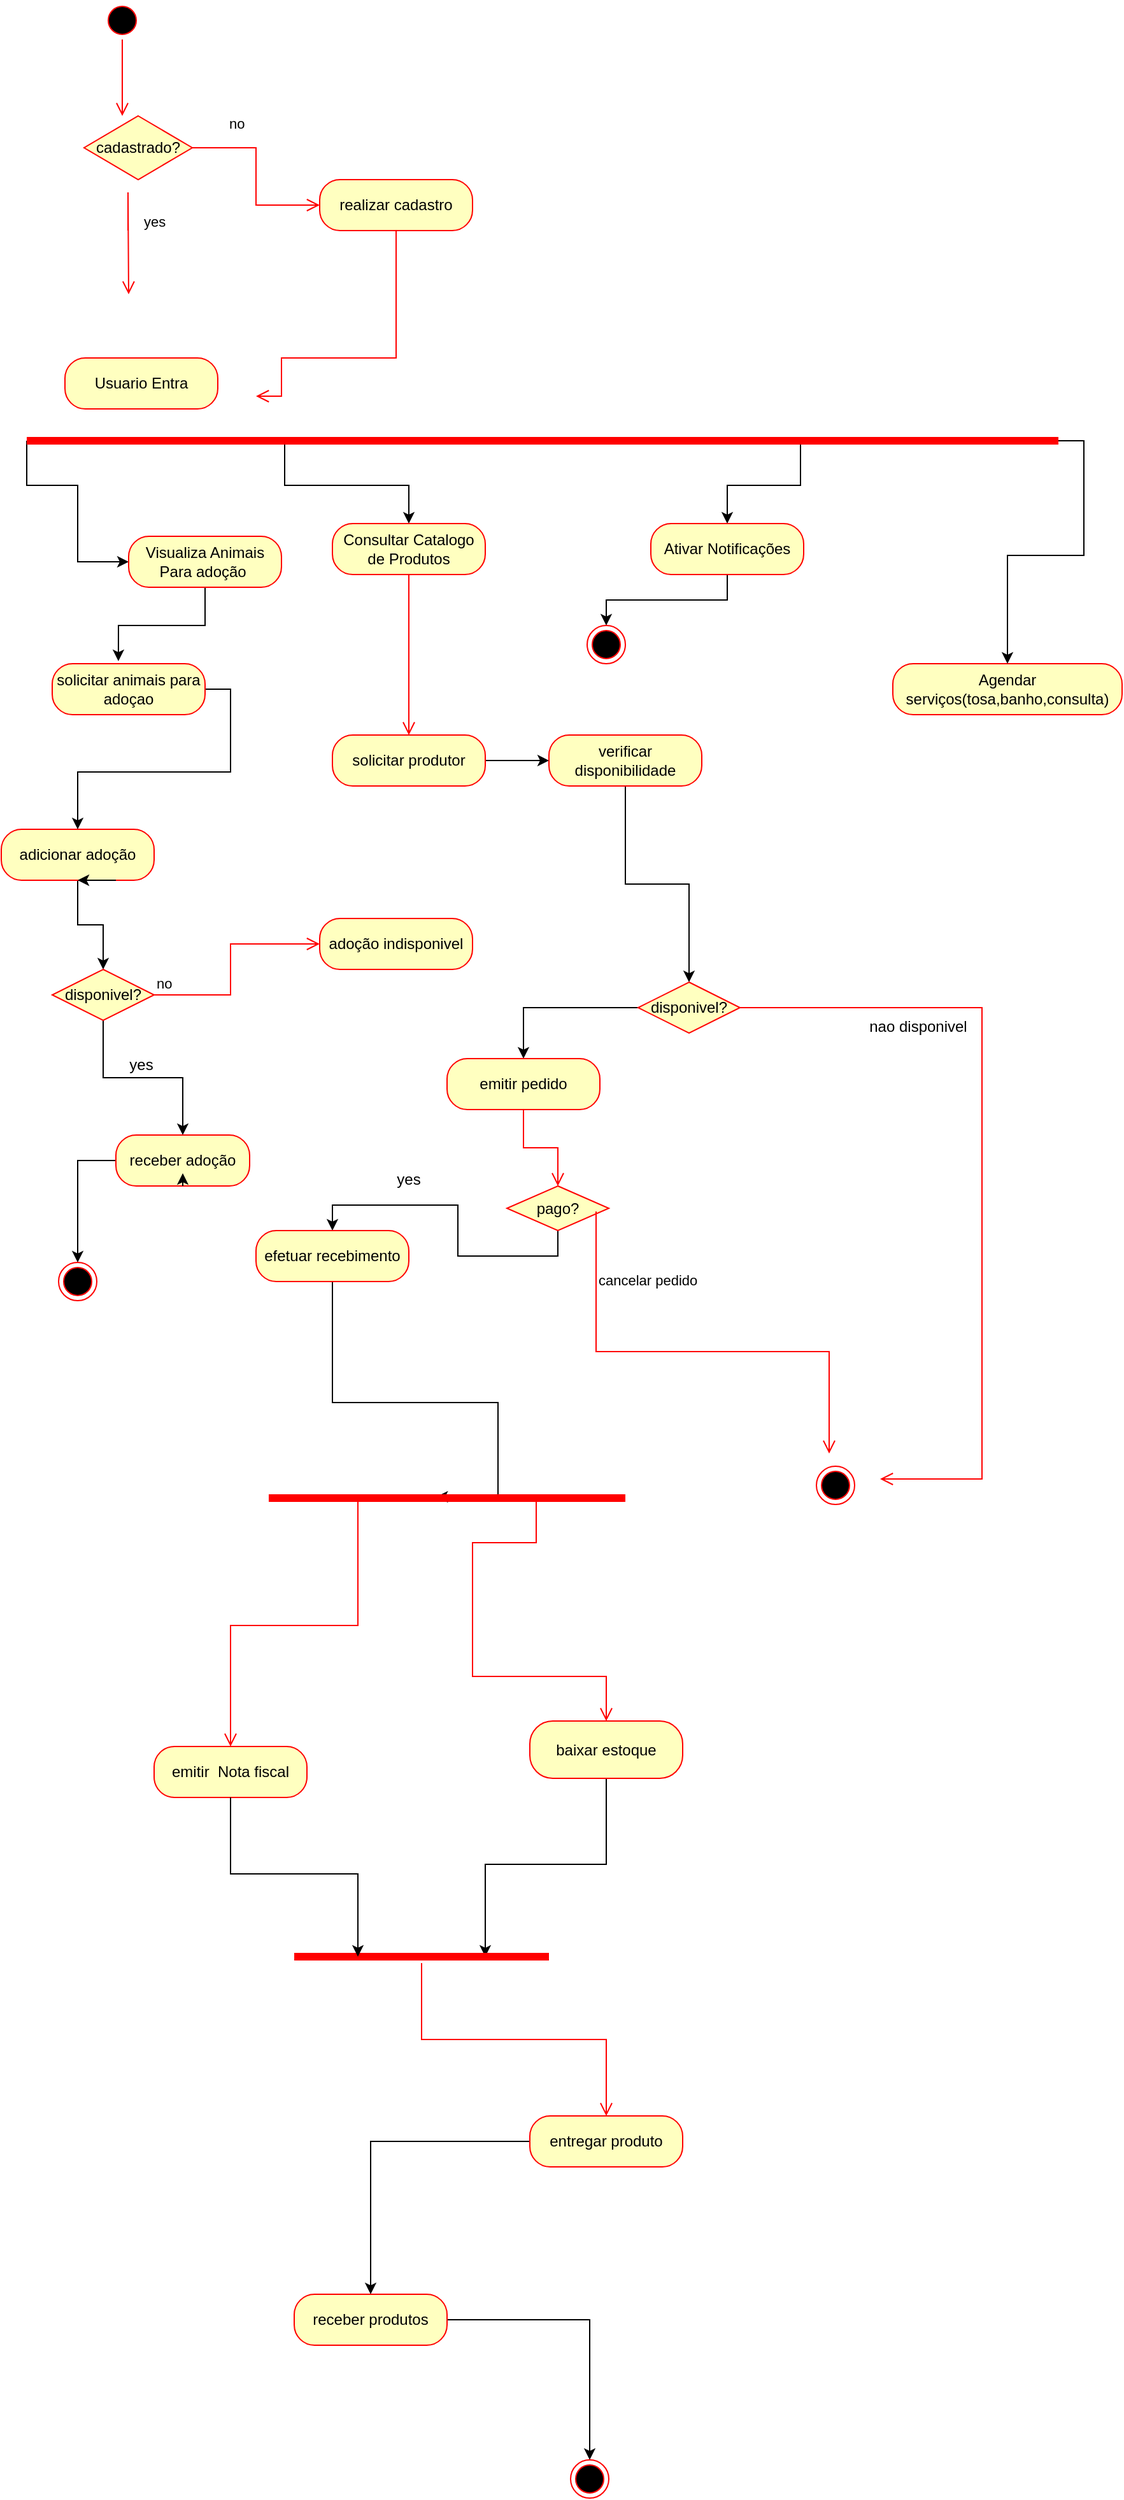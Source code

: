 <mxfile version="28.2.7">
  <diagram name="Página-1" id="XnDTNN3KB046r1GPcvjK">
    <mxGraphModel dx="2253" dy="1946" grid="1" gridSize="10" guides="1" tooltips="1" connect="1" arrows="1" fold="1" page="1" pageScale="1" pageWidth="827" pageHeight="1169" math="0" shadow="0">
      <root>
        <mxCell id="0" />
        <mxCell id="1" parent="0" />
        <mxCell id="f-fRc35Enofzeq2nU37d-5" value="" style="edgeStyle=orthogonalEdgeStyle;html=1;verticalAlign=bottom;endArrow=open;endSize=8;strokeColor=#ff0000;rounded=0;exitX=0.5;exitY=1;exitDx=0;exitDy=0;" parent="1" source="f-fRc35Enofzeq2nU37d-92" target="f-fRc35Enofzeq2nU37d-7" edge="1">
          <mxGeometry relative="1" as="geometry">
            <mxPoint x="-230" y="-10" as="targetPoint" />
            <mxPoint x="-285" y="-330" as="sourcePoint" />
          </mxGeometry>
        </mxCell>
        <mxCell id="f-fRc35Enofzeq2nU37d-6" value="" style="edgeStyle=orthogonalEdgeStyle;rounded=0;orthogonalLoop=1;jettySize=auto;html=1;" parent="1" source="f-fRc35Enofzeq2nU37d-7" target="f-fRc35Enofzeq2nU37d-9" edge="1">
          <mxGeometry relative="1" as="geometry" />
        </mxCell>
        <mxCell id="f-fRc35Enofzeq2nU37d-7" value="solicitar produtor" style="rounded=1;whiteSpace=wrap;html=1;arcSize=40;fontColor=#000000;fillColor=#ffffc0;strokeColor=#ff0000;" parent="1" vertex="1">
          <mxGeometry x="-550" y="-584" width="120" height="40" as="geometry" />
        </mxCell>
        <mxCell id="f-fRc35Enofzeq2nU37d-8" value="" style="edgeStyle=orthogonalEdgeStyle;rounded=0;orthogonalLoop=1;jettySize=auto;html=1;" parent="1" source="f-fRc35Enofzeq2nU37d-9" target="f-fRc35Enofzeq2nU37d-11" edge="1">
          <mxGeometry relative="1" as="geometry" />
        </mxCell>
        <mxCell id="f-fRc35Enofzeq2nU37d-9" value="verificar disponibilidade" style="rounded=1;whiteSpace=wrap;html=1;arcSize=40;fontColor=#000000;fillColor=#ffffc0;strokeColor=#ff0000;" parent="1" vertex="1">
          <mxGeometry x="-380" y="-584" width="120" height="40" as="geometry" />
        </mxCell>
        <mxCell id="f-fRc35Enofzeq2nU37d-10" value="" style="edgeStyle=orthogonalEdgeStyle;rounded=0;orthogonalLoop=1;jettySize=auto;html=1;" parent="1" source="f-fRc35Enofzeq2nU37d-11" target="f-fRc35Enofzeq2nU37d-22" edge="1">
          <mxGeometry relative="1" as="geometry" />
        </mxCell>
        <mxCell id="f-fRc35Enofzeq2nU37d-11" value="disponivel?" style="rhombus;whiteSpace=wrap;html=1;fontColor=#000000;fillColor=#ffffc0;strokeColor=#ff0000;" parent="1" vertex="1">
          <mxGeometry x="-310" y="-390" width="80" height="40" as="geometry" />
        </mxCell>
        <mxCell id="f-fRc35Enofzeq2nU37d-12" value="" style="edgeStyle=orthogonalEdgeStyle;html=1;align=left;verticalAlign=bottom;endArrow=open;endSize=8;strokeColor=#ff0000;rounded=0;" parent="1" source="f-fRc35Enofzeq2nU37d-11" edge="1">
          <mxGeometry x="-1" y="14" relative="1" as="geometry">
            <mxPoint x="-120" as="targetPoint" />
            <mxPoint x="-10" y="4" as="offset" />
            <Array as="points">
              <mxPoint x="-40" y="-340" />
              <mxPoint x="-40" />
              <mxPoint x="-110" />
            </Array>
          </mxGeometry>
        </mxCell>
        <mxCell id="f-fRc35Enofzeq2nU37d-14" value="nao disponivel" style="text;html=1;whiteSpace=wrap;strokeColor=none;fillColor=none;align=center;verticalAlign=middle;rounded=0;" parent="1" vertex="1">
          <mxGeometry x="-130" y="-370" width="80" height="30" as="geometry" />
        </mxCell>
        <mxCell id="o-PMK7yAiPpkIoe3yjnN-22" style="edgeStyle=orthogonalEdgeStyle;rounded=0;orthogonalLoop=1;jettySize=auto;html=1;exitX=0.5;exitY=1;exitDx=0;exitDy=0;entryX=0.5;entryY=0;entryDx=0;entryDy=0;" edge="1" parent="1" source="f-fRc35Enofzeq2nU37d-15" target="f-fRc35Enofzeq2nU37d-25">
          <mxGeometry relative="1" as="geometry" />
        </mxCell>
        <mxCell id="f-fRc35Enofzeq2nU37d-15" value="pago?" style="rhombus;whiteSpace=wrap;html=1;fontColor=#000000;fillColor=#ffffc0;strokeColor=#ff0000;" parent="1" vertex="1">
          <mxGeometry x="-413" y="-230" width="80" height="35" as="geometry" />
        </mxCell>
        <mxCell id="f-fRc35Enofzeq2nU37d-16" value="cancelar pedido" style="edgeStyle=orthogonalEdgeStyle;html=1;align=left;verticalAlign=bottom;endArrow=open;endSize=8;strokeColor=#ff0000;rounded=0;exitX=0.875;exitY=0.571;exitDx=0;exitDy=0;exitPerimeter=0;" parent="1" source="f-fRc35Enofzeq2nU37d-15" edge="1">
          <mxGeometry x="-0.661" relative="1" as="geometry">
            <mxPoint x="-160" y="-20" as="targetPoint" />
            <mxPoint x="180" y="17.5" as="sourcePoint" />
            <mxPoint as="offset" />
            <Array as="points">
              <mxPoint x="-160" y="-100" />
            </Array>
          </mxGeometry>
        </mxCell>
        <mxCell id="f-fRc35Enofzeq2nU37d-19" value="" style="ellipse;html=1;shape=endState;fillColor=#000000;strokeColor=#ff0000;" parent="1" vertex="1">
          <mxGeometry x="-170" y="-10" width="30" height="30" as="geometry" />
        </mxCell>
        <mxCell id="f-fRc35Enofzeq2nU37d-22" value="emitir pedido" style="rounded=1;whiteSpace=wrap;html=1;arcSize=40;fontColor=#000000;fillColor=#ffffc0;strokeColor=#ff0000;" parent="1" vertex="1">
          <mxGeometry x="-460" y="-330" width="120" height="40" as="geometry" />
        </mxCell>
        <mxCell id="f-fRc35Enofzeq2nU37d-23" value="" style="edgeStyle=orthogonalEdgeStyle;html=1;verticalAlign=bottom;endArrow=open;endSize=8;strokeColor=#ff0000;rounded=0;exitX=0.5;exitY=1;exitDx=0;exitDy=0;entryX=0.5;entryY=0;entryDx=0;entryDy=0;" parent="1" edge="1" target="f-fRc35Enofzeq2nU37d-15" source="f-fRc35Enofzeq2nU37d-22">
          <mxGeometry relative="1" as="geometry">
            <mxPoint x="110" y="-10" as="targetPoint" />
            <mxPoint x="120" y="-60" as="sourcePoint" />
          </mxGeometry>
        </mxCell>
        <mxCell id="f-fRc35Enofzeq2nU37d-24" value="" style="edgeStyle=orthogonalEdgeStyle;rounded=0;orthogonalLoop=1;jettySize=auto;html=1;entryX=0.47;entryY=0.4;entryDx=0;entryDy=0;entryPerimeter=0;" parent="1" source="f-fRc35Enofzeq2nU37d-25" target="f-fRc35Enofzeq2nU37d-28" edge="1">
          <mxGeometry relative="1" as="geometry">
            <Array as="points">
              <mxPoint x="-550" y="-60" />
              <mxPoint x="-420" y="-60" />
            </Array>
          </mxGeometry>
        </mxCell>
        <mxCell id="f-fRc35Enofzeq2nU37d-25" value="efetuar recebimento" style="rounded=1;whiteSpace=wrap;html=1;arcSize=40;fontColor=#000000;fillColor=#ffffc0;strokeColor=#ff0000;" parent="1" vertex="1">
          <mxGeometry x="-610" y="-195" width="120" height="40" as="geometry" />
        </mxCell>
        <mxCell id="f-fRc35Enofzeq2nU37d-26" value="yes" style="text;html=1;whiteSpace=wrap;strokeColor=none;fillColor=none;align=center;verticalAlign=middle;rounded=0;" parent="1" vertex="1">
          <mxGeometry x="-520" y="-250" width="60" height="30" as="geometry" />
        </mxCell>
        <mxCell id="f-fRc35Enofzeq2nU37d-28" value="" style="shape=line;html=1;strokeWidth=6;strokeColor=#ff0000;" parent="1" vertex="1">
          <mxGeometry x="-600" y="10" width="280" height="10" as="geometry" />
        </mxCell>
        <mxCell id="f-fRc35Enofzeq2nU37d-29" value="" style="edgeStyle=orthogonalEdgeStyle;html=1;verticalAlign=bottom;endArrow=open;endSize=8;strokeColor=#ff0000;rounded=0;exitX=0.75;exitY=0.5;exitDx=0;exitDy=0;exitPerimeter=0;entryX=0.5;entryY=0;entryDx=0;entryDy=0;" parent="1" source="f-fRc35Enofzeq2nU37d-28" target="f-fRc35Enofzeq2nU37d-31" edge="1">
          <mxGeometry relative="1" as="geometry">
            <mxPoint x="-150" y="380" as="targetPoint" />
            <Array as="points">
              <mxPoint x="-390" y="50" />
              <mxPoint x="-440" y="50" />
              <mxPoint x="-440" y="155" />
              <mxPoint x="-335" y="155" />
              <mxPoint x="-335" y="180" />
            </Array>
          </mxGeometry>
        </mxCell>
        <mxCell id="f-fRc35Enofzeq2nU37d-32" value="" style="edgeStyle=orthogonalEdgeStyle;html=1;verticalAlign=bottom;endArrow=open;endSize=8;strokeColor=#ff0000;rounded=0;exitX=0.25;exitY=0.5;exitDx=0;exitDy=0;exitPerimeter=0;" parent="1" target="f-fRc35Enofzeq2nU37d-34" edge="1" source="f-fRc35Enofzeq2nU37d-28">
          <mxGeometry relative="1" as="geometry">
            <mxPoint x="420" y="470" as="targetPoint" />
            <mxPoint x="420" y="420" as="sourcePoint" />
          </mxGeometry>
        </mxCell>
        <mxCell id="f-fRc35Enofzeq2nU37d-33" value="" style="edgeStyle=orthogonalEdgeStyle;rounded=0;orthogonalLoop=1;jettySize=auto;html=1;entryX=0.75;entryY=0.5;entryDx=0;entryDy=0;entryPerimeter=0;" parent="1" source="f-fRc35Enofzeq2nU37d-31" target="f-fRc35Enofzeq2nU37d-35" edge="1">
          <mxGeometry relative="1" as="geometry" />
        </mxCell>
        <mxCell id="f-fRc35Enofzeq2nU37d-34" value="emitir&amp;nbsp; Nota fiscal" style="rounded=1;whiteSpace=wrap;html=1;arcSize=40;fontColor=#000000;fillColor=#ffffc0;strokeColor=#ff0000;" parent="1" vertex="1">
          <mxGeometry x="-690" y="210" width="120" height="40" as="geometry" />
        </mxCell>
        <mxCell id="f-fRc35Enofzeq2nU37d-35" value="" style="shape=line;html=1;strokeWidth=6;strokeColor=#ff0000;" parent="1" vertex="1">
          <mxGeometry x="-580" y="370" width="200" height="10" as="geometry" />
        </mxCell>
        <mxCell id="f-fRc35Enofzeq2nU37d-36" value="" style="edgeStyle=orthogonalEdgeStyle;html=1;verticalAlign=bottom;endArrow=open;endSize=8;strokeColor=#ff0000;rounded=0;" parent="1" source="f-fRc35Enofzeq2nU37d-35" target="f-fRc35Enofzeq2nU37d-38" edge="1">
          <mxGeometry relative="1" as="geometry">
            <mxPoint x="490" y="650" as="targetPoint" />
          </mxGeometry>
        </mxCell>
        <mxCell id="f-fRc35Enofzeq2nU37d-37" value="" style="edgeStyle=orthogonalEdgeStyle;rounded=0;orthogonalLoop=1;jettySize=auto;html=1;" parent="1" source="f-fRc35Enofzeq2nU37d-38" target="f-fRc35Enofzeq2nU37d-40" edge="1">
          <mxGeometry relative="1" as="geometry" />
        </mxCell>
        <mxCell id="f-fRc35Enofzeq2nU37d-38" value="entregar produto" style="rounded=1;whiteSpace=wrap;html=1;arcSize=40;fontColor=#000000;fillColor=#ffffc0;strokeColor=#ff0000;" parent="1" vertex="1">
          <mxGeometry x="-395" y="500" width="120" height="40" as="geometry" />
        </mxCell>
        <mxCell id="f-fRc35Enofzeq2nU37d-39" value="" style="edgeStyle=orthogonalEdgeStyle;rounded=0;orthogonalLoop=1;jettySize=auto;html=1;" parent="1" source="f-fRc35Enofzeq2nU37d-40" target="f-fRc35Enofzeq2nU37d-41" edge="1">
          <mxGeometry relative="1" as="geometry" />
        </mxCell>
        <mxCell id="f-fRc35Enofzeq2nU37d-40" value="receber produtos" style="rounded=1;whiteSpace=wrap;html=1;arcSize=40;fontColor=#000000;fillColor=#ffffc0;strokeColor=#ff0000;" parent="1" vertex="1">
          <mxGeometry x="-580" y="640" width="120" height="40" as="geometry" />
        </mxCell>
        <mxCell id="f-fRc35Enofzeq2nU37d-41" value="" style="ellipse;html=1;shape=endState;fillColor=#000000;strokeColor=#ff0000;" parent="1" vertex="1">
          <mxGeometry x="-363" y="770" width="30" height="30" as="geometry" />
        </mxCell>
        <mxCell id="f-fRc35Enofzeq2nU37d-42" value="" style="edgeStyle=orthogonalEdgeStyle;rounded=0;orthogonalLoop=1;jettySize=auto;html=1;" parent="1" source="f-fRc35Enofzeq2nU37d-43" target="f-fRc35Enofzeq2nU37d-44" edge="1">
          <mxGeometry relative="1" as="geometry" />
        </mxCell>
        <mxCell id="f-fRc35Enofzeq2nU37d-43" value="adicionar adoção" style="rounded=1;whiteSpace=wrap;html=1;arcSize=40;fontColor=#000000;fillColor=#ffffc0;strokeColor=#ff0000;" parent="1" vertex="1">
          <mxGeometry x="-810" y="-510" width="120" height="40" as="geometry" />
        </mxCell>
        <mxCell id="o-PMK7yAiPpkIoe3yjnN-24" style="edgeStyle=orthogonalEdgeStyle;rounded=0;orthogonalLoop=1;jettySize=auto;html=1;exitX=0.5;exitY=1;exitDx=0;exitDy=0;entryX=0.5;entryY=0;entryDx=0;entryDy=0;" edge="1" parent="1" source="f-fRc35Enofzeq2nU37d-44" target="f-fRc35Enofzeq2nU37d-50">
          <mxGeometry relative="1" as="geometry" />
        </mxCell>
        <mxCell id="f-fRc35Enofzeq2nU37d-44" value="disponivel?" style="rhombus;whiteSpace=wrap;html=1;fontColor=#000000;fillColor=#ffffc0;strokeColor=#ff0000;" parent="1" vertex="1">
          <mxGeometry x="-770" y="-400" width="80" height="40" as="geometry" />
        </mxCell>
        <mxCell id="f-fRc35Enofzeq2nU37d-45" value="no" style="edgeStyle=orthogonalEdgeStyle;html=1;align=left;verticalAlign=bottom;endArrow=open;endSize=8;strokeColor=#ff0000;rounded=0;entryX=0;entryY=0.5;entryDx=0;entryDy=0;exitX=1;exitY=0.5;exitDx=0;exitDy=0;" parent="1" source="f-fRc35Enofzeq2nU37d-44" edge="1" target="o-PMK7yAiPpkIoe3yjnN-3">
          <mxGeometry x="-1" relative="1" as="geometry">
            <mxPoint x="-390" y="-430" as="targetPoint" />
            <Array as="points">
              <mxPoint x="-630" y="-380" />
              <mxPoint x="-630" y="-420" />
            </Array>
          </mxGeometry>
        </mxCell>
        <mxCell id="o-PMK7yAiPpkIoe3yjnN-27" style="edgeStyle=orthogonalEdgeStyle;rounded=0;orthogonalLoop=1;jettySize=auto;html=1;exitX=0;exitY=0.5;exitDx=0;exitDy=0;entryX=0.5;entryY=0;entryDx=0;entryDy=0;" edge="1" parent="1" source="f-fRc35Enofzeq2nU37d-50" target="o-PMK7yAiPpkIoe3yjnN-12">
          <mxGeometry relative="1" as="geometry" />
        </mxCell>
        <mxCell id="f-fRc35Enofzeq2nU37d-50" value="receber adoção" style="rounded=1;whiteSpace=wrap;html=1;arcSize=40;fontColor=#000000;fillColor=#ffffc0;strokeColor=#ff0000;" parent="1" vertex="1">
          <mxGeometry x="-720" y="-270" width="105" height="40" as="geometry" />
        </mxCell>
        <mxCell id="f-fRc35Enofzeq2nU37d-97" style="edgeStyle=orthogonalEdgeStyle;rounded=0;orthogonalLoop=1;jettySize=auto;html=1;exitX=1;exitY=0.5;exitDx=0;exitDy=0;" parent="1" source="f-fRc35Enofzeq2nU37d-55" target="f-fRc35Enofzeq2nU37d-43" edge="1">
          <mxGeometry relative="1" as="geometry" />
        </mxCell>
        <mxCell id="f-fRc35Enofzeq2nU37d-55" value="solicitar animais para adoçao" style="rounded=1;whiteSpace=wrap;html=1;arcSize=40;fontColor=#000000;fillColor=#ffffc0;strokeColor=#ff0000;" parent="1" vertex="1">
          <mxGeometry x="-770" y="-640" width="120" height="40" as="geometry" />
        </mxCell>
        <mxCell id="f-fRc35Enofzeq2nU37d-56" value="Agendar serviços(tosa,banho,consulta)" style="rounded=1;whiteSpace=wrap;html=1;arcSize=40;fontColor=#000000;fillColor=#ffffc0;strokeColor=#ff0000;" parent="1" vertex="1">
          <mxGeometry x="-110" y="-640" width="180" height="40" as="geometry" />
        </mxCell>
        <mxCell id="f-fRc35Enofzeq2nU37d-58" value="" style="ellipse;html=1;shape=startState;fillColor=#000000;strokeColor=#ff0000;" parent="1" vertex="1">
          <mxGeometry x="-730" y="-1160" width="30" height="30" as="geometry" />
        </mxCell>
        <mxCell id="f-fRc35Enofzeq2nU37d-59" value="" style="edgeStyle=orthogonalEdgeStyle;html=1;verticalAlign=bottom;endArrow=open;endSize=8;strokeColor=#ff0000;rounded=0;" parent="1" source="f-fRc35Enofzeq2nU37d-58" edge="1">
          <mxGeometry relative="1" as="geometry">
            <mxPoint x="-715" y="-1070" as="targetPoint" />
          </mxGeometry>
        </mxCell>
        <mxCell id="f-fRc35Enofzeq2nU37d-60" value="realizar cadastro" style="rounded=1;whiteSpace=wrap;html=1;arcSize=40;fontColor=#000000;fillColor=#ffffc0;strokeColor=#ff0000;" parent="1" vertex="1">
          <mxGeometry x="-560" y="-1020" width="120" height="40" as="geometry" />
        </mxCell>
        <mxCell id="f-fRc35Enofzeq2nU37d-61" value="" style="edgeStyle=orthogonalEdgeStyle;html=1;verticalAlign=bottom;endArrow=open;endSize=8;strokeColor=#ff0000;rounded=0;exitX=0.5;exitY=1;exitDx=0;exitDy=0;" parent="1" source="f-fRc35Enofzeq2nU37d-60" edge="1">
          <mxGeometry relative="1" as="geometry">
            <mxPoint x="-610" y="-850" as="targetPoint" />
            <Array as="points">
              <mxPoint x="-500" y="-880" />
              <mxPoint x="-590" y="-880" />
            </Array>
          </mxGeometry>
        </mxCell>
        <mxCell id="f-fRc35Enofzeq2nU37d-62" value="cadastrado?" style="rhombus;whiteSpace=wrap;html=1;fontColor=#000000;fillColor=#ffffc0;strokeColor=#ff0000;" parent="1" vertex="1">
          <mxGeometry x="-745" y="-1070" width="85" height="50" as="geometry" />
        </mxCell>
        <mxCell id="f-fRc35Enofzeq2nU37d-63" value="no" style="edgeStyle=orthogonalEdgeStyle;html=1;align=left;verticalAlign=bottom;endArrow=open;endSize=8;strokeColor=#ff0000;rounded=0;entryX=0;entryY=0.5;entryDx=0;entryDy=0;exitX=1;exitY=0.5;exitDx=0;exitDy=0;" parent="1" source="f-fRc35Enofzeq2nU37d-62" target="f-fRc35Enofzeq2nU37d-60" edge="1">
          <mxGeometry x="-0.636" y="10" relative="1" as="geometry">
            <mxPoint x="-570" y="-1050" as="targetPoint" />
            <Array as="points">
              <mxPoint x="-610" y="-1045" />
              <mxPoint x="-610" y="-1000" />
            </Array>
            <mxPoint as="offset" />
          </mxGeometry>
        </mxCell>
        <mxCell id="f-fRc35Enofzeq2nU37d-64" value="yes" style="edgeStyle=orthogonalEdgeStyle;html=1;align=left;verticalAlign=top;endArrow=open;endSize=8;strokeColor=#ff0000;rounded=0;" parent="1" edge="1">
          <mxGeometry x="-0.272" y="10" relative="1" as="geometry">
            <mxPoint x="-710" y="-930" as="targetPoint" />
            <mxPoint x="-710.5" y="-980" as="sourcePoint" />
            <Array as="points">
              <mxPoint x="-710.5" y="-1010" />
            </Array>
            <mxPoint as="offset" />
          </mxGeometry>
        </mxCell>
        <mxCell id="f-fRc35Enofzeq2nU37d-65" value="Usuario Entra" style="rounded=1;whiteSpace=wrap;html=1;arcSize=40;fontColor=#000000;fillColor=#ffffc0;strokeColor=#ff0000;" parent="1" vertex="1">
          <mxGeometry x="-760" y="-880" width="120" height="40" as="geometry" />
        </mxCell>
        <mxCell id="f-fRc35Enofzeq2nU37d-89" style="edgeStyle=orthogonalEdgeStyle;rounded=0;orthogonalLoop=1;jettySize=auto;html=1;exitX=0;exitY=0.5;exitDx=0;exitDy=0;exitPerimeter=0;" parent="1" edge="1" target="f-fRc35Enofzeq2nU37d-81" source="f-fRc35Enofzeq2nU37d-71">
          <mxGeometry relative="1" as="geometry">
            <mxPoint x="-770" y="-815" as="sourcePoint" />
            <mxPoint x="-770" y="-690" as="targetPoint" />
            <Array as="points">
              <mxPoint x="-790" y="-780" />
              <mxPoint x="-750" y="-780" />
            </Array>
          </mxGeometry>
        </mxCell>
        <mxCell id="f-fRc35Enofzeq2nU37d-91" style="edgeStyle=orthogonalEdgeStyle;rounded=0;orthogonalLoop=1;jettySize=auto;html=1;exitX=0.25;exitY=0.5;exitDx=0;exitDy=0;exitPerimeter=0;" parent="1" source="f-fRc35Enofzeq2nU37d-71" target="f-fRc35Enofzeq2nU37d-92" edge="1">
          <mxGeometry relative="1" as="geometry">
            <mxPoint x="-580" y="-700" as="targetPoint" />
          </mxGeometry>
        </mxCell>
        <mxCell id="f-fRc35Enofzeq2nU37d-93" style="edgeStyle=orthogonalEdgeStyle;rounded=0;orthogonalLoop=1;jettySize=auto;html=1;exitX=0.75;exitY=0.5;exitDx=0;exitDy=0;exitPerimeter=0;" parent="1" source="f-fRc35Enofzeq2nU37d-71" target="f-fRc35Enofzeq2nU37d-94" edge="1">
          <mxGeometry relative="1" as="geometry">
            <mxPoint x="-410" y="-660" as="targetPoint" />
          </mxGeometry>
        </mxCell>
        <mxCell id="o-PMK7yAiPpkIoe3yjnN-17" style="edgeStyle=orthogonalEdgeStyle;rounded=0;orthogonalLoop=1;jettySize=auto;html=1;exitX=1;exitY=0.5;exitDx=0;exitDy=0;exitPerimeter=0;" edge="1" parent="1" source="f-fRc35Enofzeq2nU37d-71" target="f-fRc35Enofzeq2nU37d-56">
          <mxGeometry relative="1" as="geometry" />
        </mxCell>
        <mxCell id="f-fRc35Enofzeq2nU37d-71" value="" style="shape=line;html=1;strokeWidth=6;strokeColor=#ff0000;" parent="1" vertex="1">
          <mxGeometry x="-790" y="-820" width="810" height="10" as="geometry" />
        </mxCell>
        <mxCell id="f-fRc35Enofzeq2nU37d-96" style="edgeStyle=orthogonalEdgeStyle;rounded=0;orthogonalLoop=1;jettySize=auto;html=1;exitX=0.5;exitY=1;exitDx=0;exitDy=0;entryX=0.433;entryY=-0.05;entryDx=0;entryDy=0;entryPerimeter=0;" parent="1" source="f-fRc35Enofzeq2nU37d-81" edge="1" target="f-fRc35Enofzeq2nU37d-55">
          <mxGeometry relative="1" as="geometry">
            <mxPoint x="-740" y="-520" as="targetPoint" />
          </mxGeometry>
        </mxCell>
        <mxCell id="f-fRc35Enofzeq2nU37d-81" value="Visualiza Animais Para adoção&amp;nbsp;" style="rounded=1;whiteSpace=wrap;html=1;arcSize=40;fontColor=#000000;fillColor=#ffffc0;strokeColor=#ff0000;" parent="1" vertex="1">
          <mxGeometry x="-710" y="-740" width="120" height="40" as="geometry" />
        </mxCell>
        <mxCell id="f-fRc35Enofzeq2nU37d-92" value="Consultar Catalogo de Produtos" style="rounded=1;whiteSpace=wrap;html=1;arcSize=40;fontColor=#000000;fillColor=#ffffc0;strokeColor=#ff0000;" parent="1" vertex="1">
          <mxGeometry x="-550" y="-750" width="120" height="40" as="geometry" />
        </mxCell>
        <mxCell id="o-PMK7yAiPpkIoe3yjnN-15" style="edgeStyle=orthogonalEdgeStyle;rounded=0;orthogonalLoop=1;jettySize=auto;html=1;exitX=0.5;exitY=1;exitDx=0;exitDy=0;" edge="1" parent="1" source="f-fRc35Enofzeq2nU37d-94" target="o-PMK7yAiPpkIoe3yjnN-16">
          <mxGeometry relative="1" as="geometry">
            <mxPoint x="-400" y="-620" as="targetPoint" />
          </mxGeometry>
        </mxCell>
        <mxCell id="f-fRc35Enofzeq2nU37d-94" value="Ativar Notificações" style="rounded=1;whiteSpace=wrap;html=1;arcSize=40;fontColor=#000000;fillColor=#ffffc0;strokeColor=#ff0000;" parent="1" vertex="1">
          <mxGeometry x="-300" y="-750" width="120" height="40" as="geometry" />
        </mxCell>
        <mxCell id="f-fRc35Enofzeq2nU37d-98" style="edgeStyle=orthogonalEdgeStyle;rounded=0;orthogonalLoop=1;jettySize=auto;html=1;exitX=0.75;exitY=1;exitDx=0;exitDy=0;entryX=0.5;entryY=1;entryDx=0;entryDy=0;" parent="1" source="f-fRc35Enofzeq2nU37d-43" target="f-fRc35Enofzeq2nU37d-43" edge="1">
          <mxGeometry relative="1" as="geometry" />
        </mxCell>
        <mxCell id="o-PMK7yAiPpkIoe3yjnN-3" value="adoção indisponivel" style="rounded=1;whiteSpace=wrap;html=1;arcSize=40;fontColor=#000000;fillColor=#ffffc0;strokeColor=#ff0000;" vertex="1" parent="1">
          <mxGeometry x="-560" y="-440" width="120" height="40" as="geometry" />
        </mxCell>
        <mxCell id="f-fRc35Enofzeq2nU37d-31" value="baixar estoque" style="rounded=1;whiteSpace=wrap;html=1;arcSize=40;fontColor=#000000;fillColor=#ffffc0;strokeColor=#ff0000;" parent="1" vertex="1">
          <mxGeometry x="-395" y="190" width="120" height="45" as="geometry" />
        </mxCell>
        <mxCell id="o-PMK7yAiPpkIoe3yjnN-12" value="" style="ellipse;html=1;shape=endState;fillColor=#000000;strokeColor=#ff0000;" vertex="1" parent="1">
          <mxGeometry x="-765" y="-170" width="30" height="30" as="geometry" />
        </mxCell>
        <mxCell id="o-PMK7yAiPpkIoe3yjnN-16" value="" style="ellipse;html=1;shape=endState;fillColor=#000000;strokeColor=#ff0000;" vertex="1" parent="1">
          <mxGeometry x="-350" y="-670" width="30" height="30" as="geometry" />
        </mxCell>
        <mxCell id="o-PMK7yAiPpkIoe3yjnN-19" style="edgeStyle=orthogonalEdgeStyle;rounded=0;orthogonalLoop=1;jettySize=auto;html=1;exitX=0.5;exitY=1;exitDx=0;exitDy=0;entryX=0.5;entryY=0.75;entryDx=0;entryDy=0;entryPerimeter=0;" edge="1" parent="1" source="f-fRc35Enofzeq2nU37d-50" target="f-fRc35Enofzeq2nU37d-50">
          <mxGeometry relative="1" as="geometry" />
        </mxCell>
        <mxCell id="o-PMK7yAiPpkIoe3yjnN-25" value="yes" style="text;html=1;whiteSpace=wrap;strokeColor=none;fillColor=none;align=center;verticalAlign=middle;rounded=0;" vertex="1" parent="1">
          <mxGeometry x="-730" y="-340" width="60" height="30" as="geometry" />
        </mxCell>
        <mxCell id="o-PMK7yAiPpkIoe3yjnN-28" style="edgeStyle=orthogonalEdgeStyle;rounded=0;orthogonalLoop=1;jettySize=auto;html=1;exitX=0.5;exitY=1;exitDx=0;exitDy=0;entryX=0.25;entryY=0.5;entryDx=0;entryDy=0;entryPerimeter=0;" edge="1" parent="1" source="f-fRc35Enofzeq2nU37d-34" target="f-fRc35Enofzeq2nU37d-35">
          <mxGeometry relative="1" as="geometry" />
        </mxCell>
      </root>
    </mxGraphModel>
  </diagram>
</mxfile>
